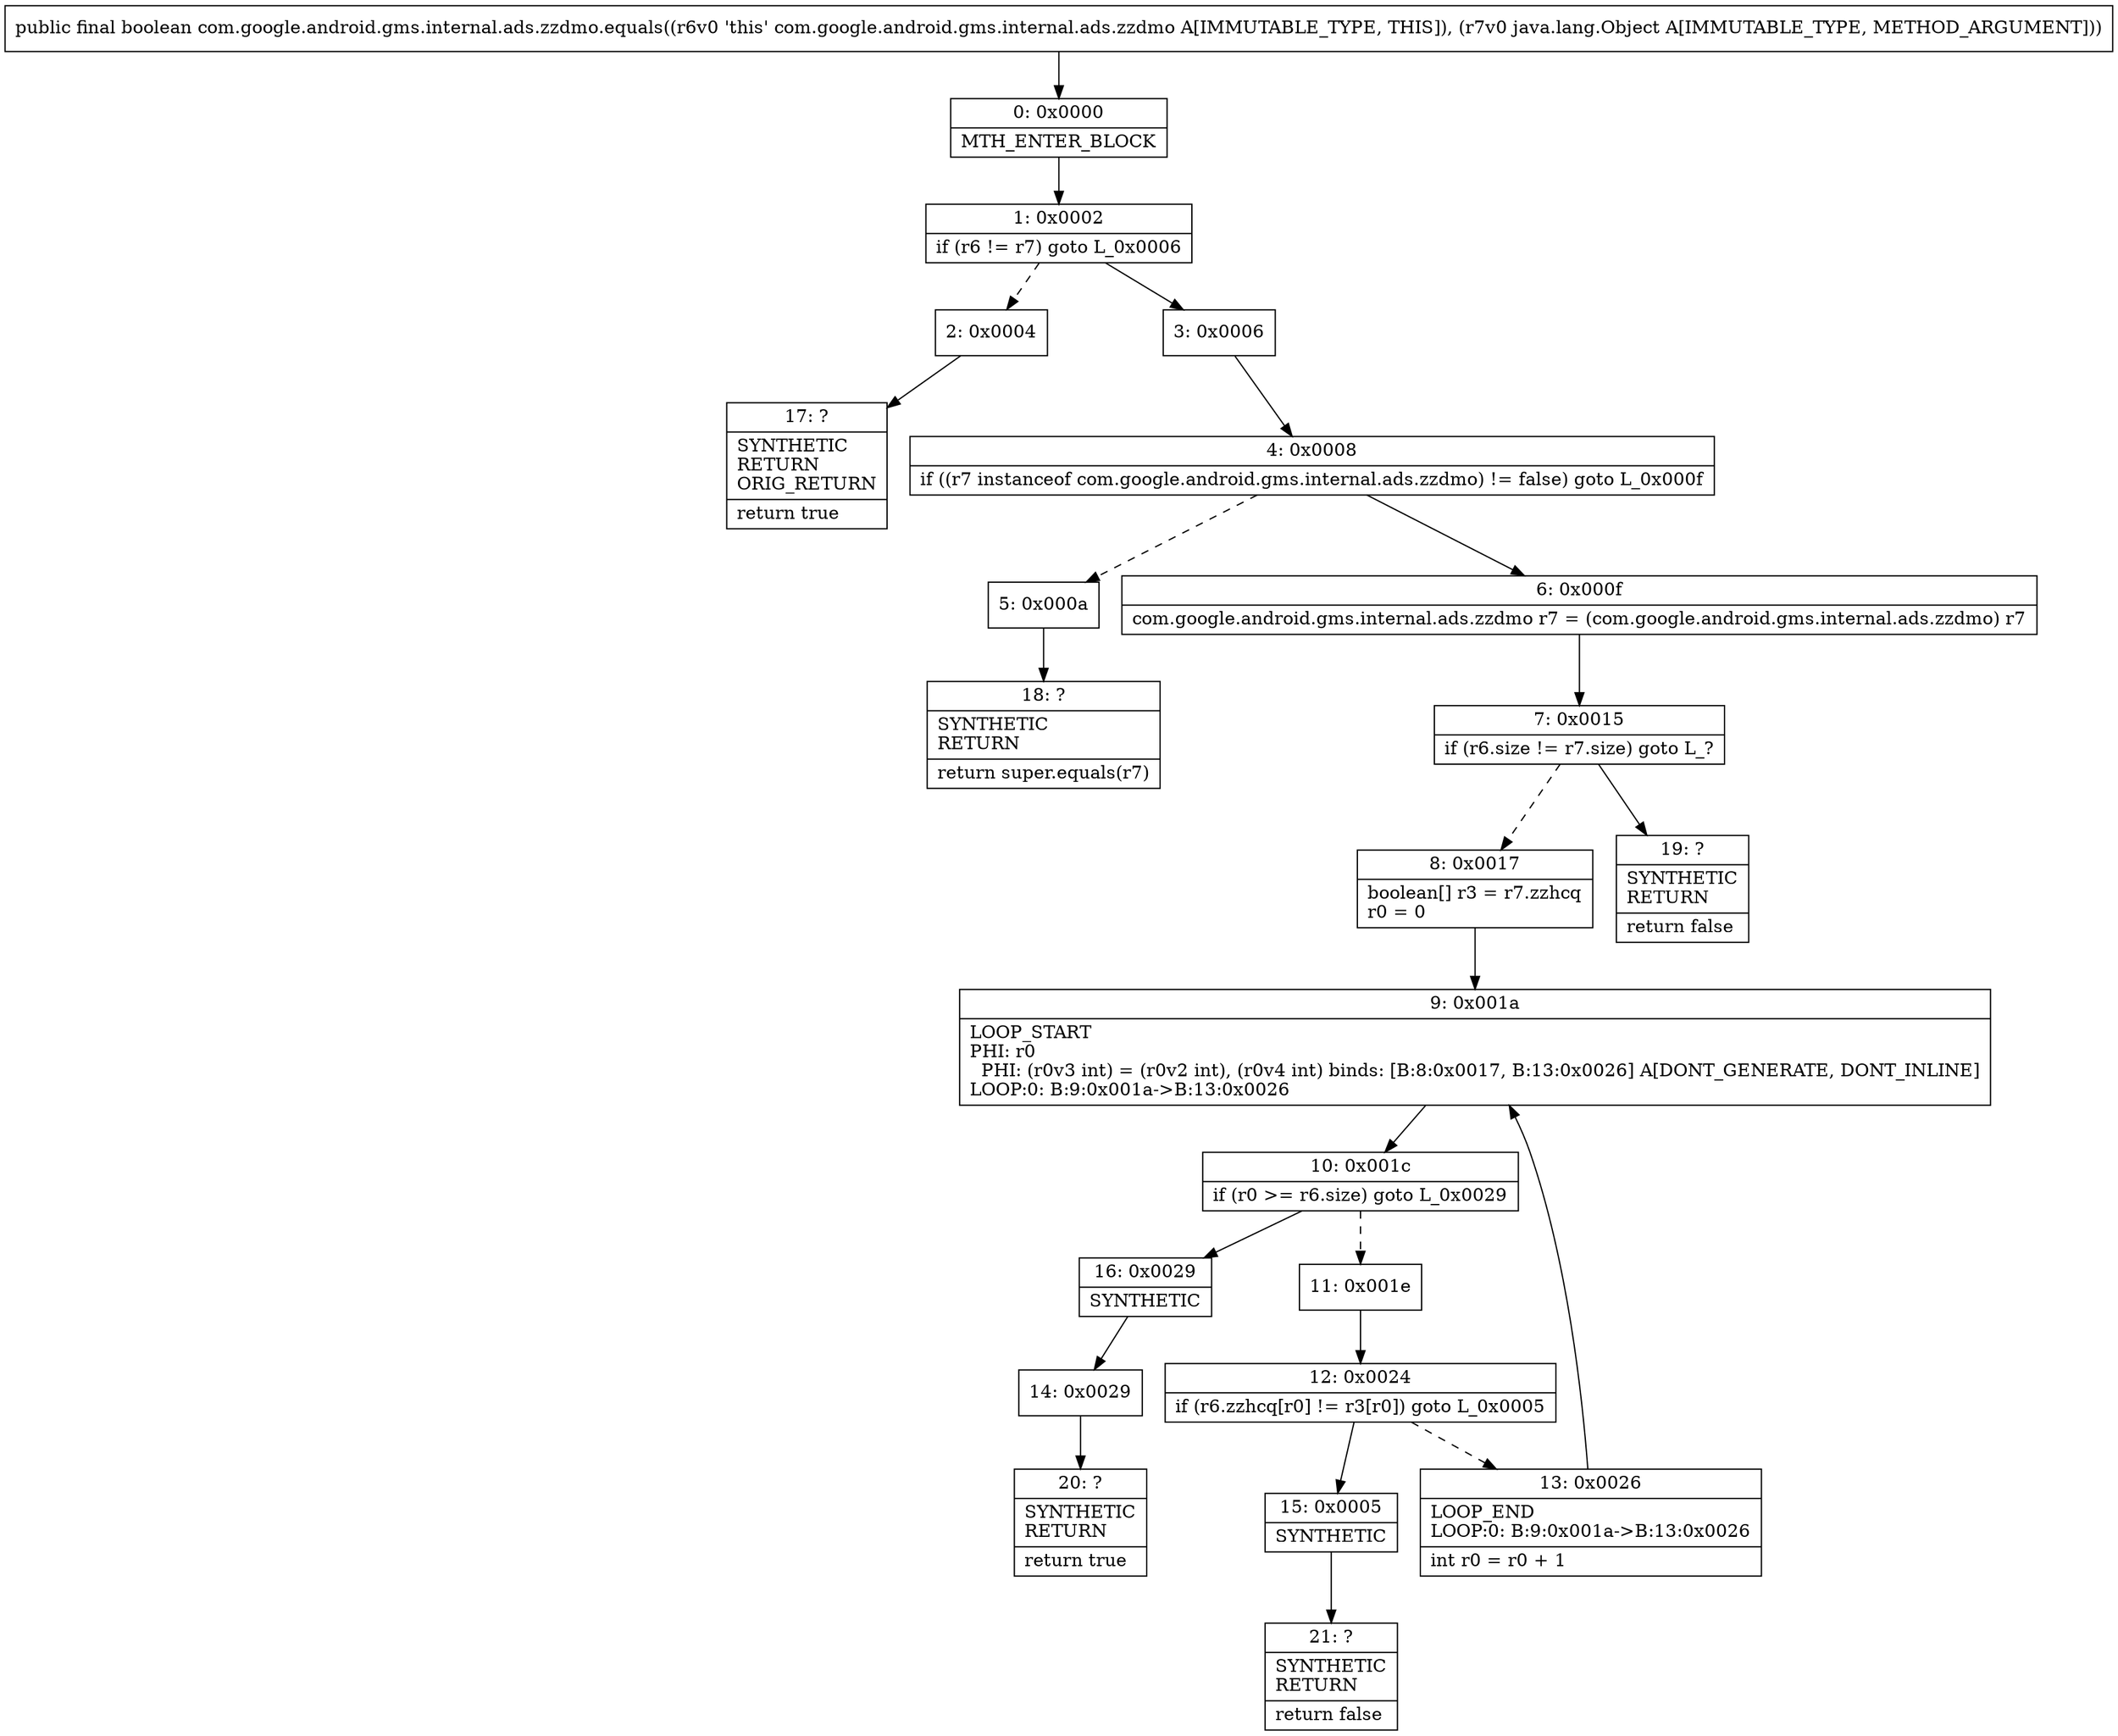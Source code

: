 digraph "CFG forcom.google.android.gms.internal.ads.zzdmo.equals(Ljava\/lang\/Object;)Z" {
Node_0 [shape=record,label="{0\:\ 0x0000|MTH_ENTER_BLOCK\l}"];
Node_1 [shape=record,label="{1\:\ 0x0002|if (r6 != r7) goto L_0x0006\l}"];
Node_2 [shape=record,label="{2\:\ 0x0004}"];
Node_3 [shape=record,label="{3\:\ 0x0006}"];
Node_4 [shape=record,label="{4\:\ 0x0008|if ((r7 instanceof com.google.android.gms.internal.ads.zzdmo) != false) goto L_0x000f\l}"];
Node_5 [shape=record,label="{5\:\ 0x000a}"];
Node_6 [shape=record,label="{6\:\ 0x000f|com.google.android.gms.internal.ads.zzdmo r7 = (com.google.android.gms.internal.ads.zzdmo) r7\l}"];
Node_7 [shape=record,label="{7\:\ 0x0015|if (r6.size != r7.size) goto L_?\l}"];
Node_8 [shape=record,label="{8\:\ 0x0017|boolean[] r3 = r7.zzhcq\lr0 = 0\l}"];
Node_9 [shape=record,label="{9\:\ 0x001a|LOOP_START\lPHI: r0 \l  PHI: (r0v3 int) = (r0v2 int), (r0v4 int) binds: [B:8:0x0017, B:13:0x0026] A[DONT_GENERATE, DONT_INLINE]\lLOOP:0: B:9:0x001a\-\>B:13:0x0026\l}"];
Node_10 [shape=record,label="{10\:\ 0x001c|if (r0 \>= r6.size) goto L_0x0029\l}"];
Node_11 [shape=record,label="{11\:\ 0x001e}"];
Node_12 [shape=record,label="{12\:\ 0x0024|if (r6.zzhcq[r0] != r3[r0]) goto L_0x0005\l}"];
Node_13 [shape=record,label="{13\:\ 0x0026|LOOP_END\lLOOP:0: B:9:0x001a\-\>B:13:0x0026\l|int r0 = r0 + 1\l}"];
Node_14 [shape=record,label="{14\:\ 0x0029}"];
Node_15 [shape=record,label="{15\:\ 0x0005|SYNTHETIC\l}"];
Node_16 [shape=record,label="{16\:\ 0x0029|SYNTHETIC\l}"];
Node_17 [shape=record,label="{17\:\ ?|SYNTHETIC\lRETURN\lORIG_RETURN\l|return true\l}"];
Node_18 [shape=record,label="{18\:\ ?|SYNTHETIC\lRETURN\l|return super.equals(r7)\l}"];
Node_19 [shape=record,label="{19\:\ ?|SYNTHETIC\lRETURN\l|return false\l}"];
Node_20 [shape=record,label="{20\:\ ?|SYNTHETIC\lRETURN\l|return true\l}"];
Node_21 [shape=record,label="{21\:\ ?|SYNTHETIC\lRETURN\l|return false\l}"];
MethodNode[shape=record,label="{public final boolean com.google.android.gms.internal.ads.zzdmo.equals((r6v0 'this' com.google.android.gms.internal.ads.zzdmo A[IMMUTABLE_TYPE, THIS]), (r7v0 java.lang.Object A[IMMUTABLE_TYPE, METHOD_ARGUMENT])) }"];
MethodNode -> Node_0;
Node_0 -> Node_1;
Node_1 -> Node_2[style=dashed];
Node_1 -> Node_3;
Node_2 -> Node_17;
Node_3 -> Node_4;
Node_4 -> Node_5[style=dashed];
Node_4 -> Node_6;
Node_5 -> Node_18;
Node_6 -> Node_7;
Node_7 -> Node_8[style=dashed];
Node_7 -> Node_19;
Node_8 -> Node_9;
Node_9 -> Node_10;
Node_10 -> Node_11[style=dashed];
Node_10 -> Node_16;
Node_11 -> Node_12;
Node_12 -> Node_13[style=dashed];
Node_12 -> Node_15;
Node_13 -> Node_9;
Node_14 -> Node_20;
Node_15 -> Node_21;
Node_16 -> Node_14;
}

